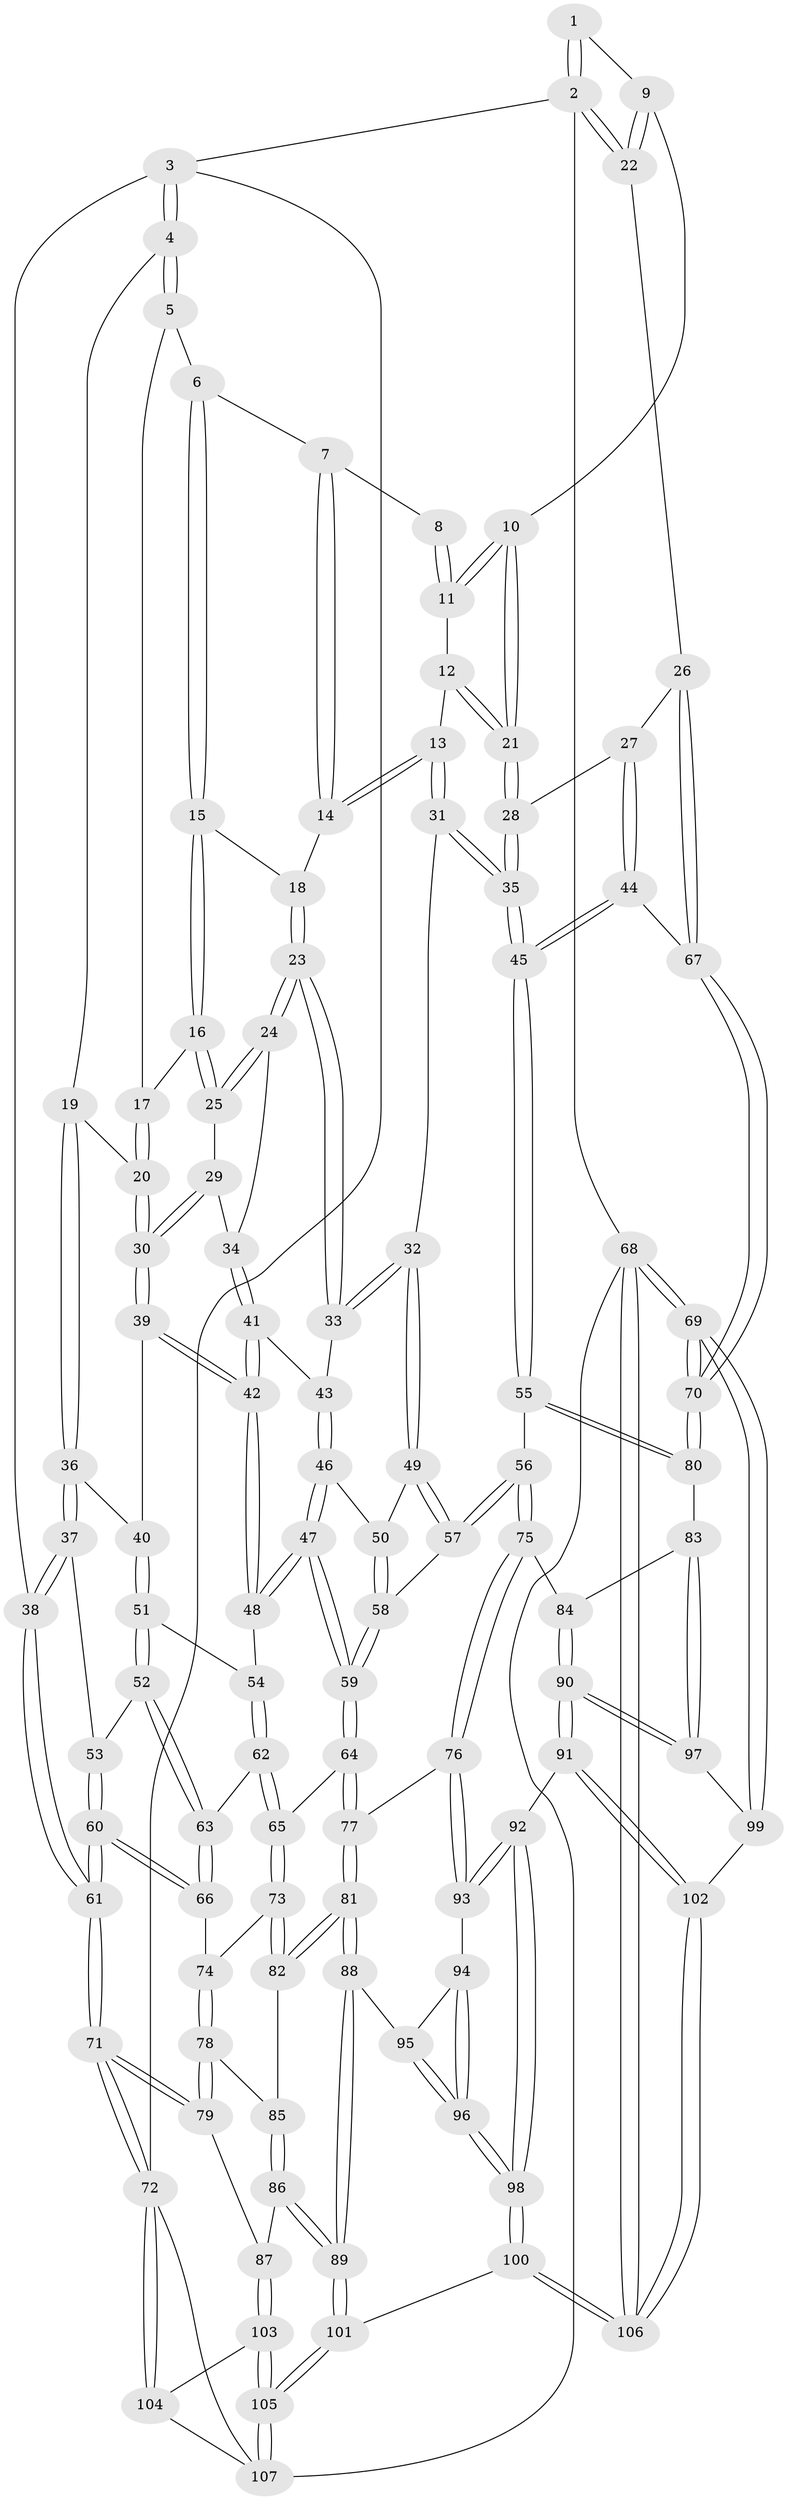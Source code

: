 // Generated by graph-tools (version 1.1) at 2025/38/03/09/25 02:38:54]
// undirected, 107 vertices, 264 edges
graph export_dot {
graph [start="1"]
  node [color=gray90,style=filled];
  1 [pos="+1+0"];
  2 [pos="+1+0"];
  3 [pos="+0+0"];
  4 [pos="+0+0"];
  5 [pos="+0.3827835153970831+0"];
  6 [pos="+0.567638121242981+0"];
  7 [pos="+0.677244321462226+0"];
  8 [pos="+0.8116156765729774+0"];
  9 [pos="+0.9315433457772114+0.10124955752606137"];
  10 [pos="+0.9094102902882322+0.1170720805298156"];
  11 [pos="+0.8296218025319111+0"];
  12 [pos="+0.8031586471597539+0.08996017872543632"];
  13 [pos="+0.7192307248244906+0.13694942584039055"];
  14 [pos="+0.6967379006687828+0.11164856584064758"];
  15 [pos="+0.5128630141098472+0.03279302568160422"];
  16 [pos="+0.4734422861783282+0.08701098385456113"];
  17 [pos="+0.3394206283825261+0.026087951373120758"];
  18 [pos="+0.6133492244385602+0.12185631110164603"];
  19 [pos="+0.16431059860687097+0.0819583094612681"];
  20 [pos="+0.25981062562080054+0.12410957531341578"];
  21 [pos="+0.8877216496301061+0.16034789142886155"];
  22 [pos="+1+0.1172538151376938"];
  23 [pos="+0.5775508586482442+0.2114369265328225"];
  24 [pos="+0.5516086473322637+0.20087850935520027"];
  25 [pos="+0.4685525235410345+0.10061203401828461"];
  26 [pos="+1+0.17147422824365027"];
  27 [pos="+0.9305759703092352+0.22358344446489317"];
  28 [pos="+0.886902558014497+0.19972430785653164"];
  29 [pos="+0.43858166982299385+0.12870277332448693"];
  30 [pos="+0.31341736096052863+0.1877772669828271"];
  31 [pos="+0.7396126129724553+0.24610139482683874"];
  32 [pos="+0.6193273967581596+0.2681129965958813"];
  33 [pos="+0.6049552838899226+0.25343317838822915"];
  34 [pos="+0.47550512446811033+0.2389197065851683"];
  35 [pos="+0.76123009599295+0.25993490683878273"];
  36 [pos="+0.09779824855231917+0.23975210018647883"];
  37 [pos="+0.04855370738824832+0.2662807020466575"];
  38 [pos="+0+0.27648851713455275"];
  39 [pos="+0.3148186543548648+0.22518252076532091"];
  40 [pos="+0.1782569612706148+0.2862785234546911"];
  41 [pos="+0.4590121723604868+0.27545929084200294"];
  42 [pos="+0.32282940917198616+0.24154183820117428"];
  43 [pos="+0.46057031480691746+0.2778081426136199"];
  44 [pos="+0.9455088960248849+0.40324381652097185"];
  45 [pos="+0.8141400814665961+0.4739483995259873"];
  46 [pos="+0.4846470235526389+0.35499350682437353"];
  47 [pos="+0.42026944096352387+0.42914834548127556"];
  48 [pos="+0.32247961429056377+0.3684598244279688"];
  49 [pos="+0.604642645046349+0.3008222982089034"];
  50 [pos="+0.52784293552741+0.3523051523772839"];
  51 [pos="+0.18493417416308428+0.36616927569495933"];
  52 [pos="+0.14815402596326305+0.4021026268289639"];
  53 [pos="+0.110233850472374+0.38390031880010883"];
  54 [pos="+0.3095313269240349+0.37578321926408875"];
  55 [pos="+0.8013526644223424+0.5000553797283231"];
  56 [pos="+0.7387387308023362+0.526873440669523"];
  57 [pos="+0.6749694430923558+0.4887125632936101"];
  58 [pos="+0.6054998021621742+0.47406750615516485"];
  59 [pos="+0.43854469906534715+0.5025666506908112"];
  60 [pos="+0+0.47358134100754495"];
  61 [pos="+0+0.4791580407671979"];
  62 [pos="+0.24897738060076044+0.4868714730940387"];
  63 [pos="+0.1588255898345266+0.5012357214730012"];
  64 [pos="+0.4317780158437971+0.5230046805662394"];
  65 [pos="+0.35345858043420597+0.5768701574575802"];
  66 [pos="+0.1536967788281261+0.5082609560423433"];
  67 [pos="+1+0.39200852492826865"];
  68 [pos="+1+1"];
  69 [pos="+1+1"];
  70 [pos="+1+0.73674187203225"];
  71 [pos="+0+0.7057592986627591"];
  72 [pos="+0+1"];
  73 [pos="+0.330209687441865+0.6273230689312259"];
  74 [pos="+0.15385145066862438+0.5560613907515222"];
  75 [pos="+0.6700957217938082+0.6517813650914269"];
  76 [pos="+0.6420740242257887+0.6757922732565481"];
  77 [pos="+0.5322385536746296+0.6418812912079926"];
  78 [pos="+0.12242778038008123+0.6390278173060809"];
  79 [pos="+0+0.7336765026208903"];
  80 [pos="+0.9928604469862575+0.6862663287815828"];
  81 [pos="+0.37838253731632243+0.7521948364937431"];
  82 [pos="+0.32423548715653744+0.6728756342854051"];
  83 [pos="+0.9186558111205428+0.7421464482956496"];
  84 [pos="+0.7934725167408602+0.7457631287271372"];
  85 [pos="+0.25107489881056616+0.6910839001980351"];
  86 [pos="+0.1554479943067827+0.8521981346511569"];
  87 [pos="+0.14118902744990663+0.8563820777212875"];
  88 [pos="+0.38173354659796044+0.7720117154129076"];
  89 [pos="+0.3479377332761426+0.8664338525636097"];
  90 [pos="+0.7747574247531199+0.8711795214375215"];
  91 [pos="+0.7592822956183578+0.8863330413599249"];
  92 [pos="+0.6746653466903693+0.8802389327863768"];
  93 [pos="+0.6323050732423786+0.7218593861582071"];
  94 [pos="+0.5693038553805063+0.758340682798602"];
  95 [pos="+0.46771484776503763+0.7856286918444556"];
  96 [pos="+0.5230508749386042+0.8681874980617482"];
  97 [pos="+0.873520353194334+0.8318076895309165"];
  98 [pos="+0.5494842761279914+1"];
  99 [pos="+0.8901944673215151+0.8591711494355773"];
  100 [pos="+0.4816774140994442+1"];
  101 [pos="+0.47203513627172544+1"];
  102 [pos="+0.897203014591379+1"];
  103 [pos="+0.13812092454247113+0.8818128105249607"];
  104 [pos="+0.055907236099845346+0.9509570133416456"];
  105 [pos="+0.2412851638031648+1"];
  106 [pos="+1+1"];
  107 [pos="+0.1085182432289628+1"];
  1 -- 2;
  1 -- 2;
  1 -- 9;
  2 -- 3;
  2 -- 22;
  2 -- 22;
  2 -- 68;
  3 -- 4;
  3 -- 4;
  3 -- 38;
  3 -- 72;
  4 -- 5;
  4 -- 5;
  4 -- 19;
  5 -- 6;
  5 -- 17;
  6 -- 7;
  6 -- 15;
  6 -- 15;
  7 -- 8;
  7 -- 14;
  7 -- 14;
  8 -- 11;
  8 -- 11;
  9 -- 10;
  9 -- 22;
  9 -- 22;
  10 -- 11;
  10 -- 11;
  10 -- 21;
  10 -- 21;
  11 -- 12;
  12 -- 13;
  12 -- 21;
  12 -- 21;
  13 -- 14;
  13 -- 14;
  13 -- 31;
  13 -- 31;
  14 -- 18;
  15 -- 16;
  15 -- 16;
  15 -- 18;
  16 -- 17;
  16 -- 25;
  16 -- 25;
  17 -- 20;
  17 -- 20;
  18 -- 23;
  18 -- 23;
  19 -- 20;
  19 -- 36;
  19 -- 36;
  20 -- 30;
  20 -- 30;
  21 -- 28;
  21 -- 28;
  22 -- 26;
  23 -- 24;
  23 -- 24;
  23 -- 33;
  23 -- 33;
  24 -- 25;
  24 -- 25;
  24 -- 34;
  25 -- 29;
  26 -- 27;
  26 -- 67;
  26 -- 67;
  27 -- 28;
  27 -- 44;
  27 -- 44;
  28 -- 35;
  28 -- 35;
  29 -- 30;
  29 -- 30;
  29 -- 34;
  30 -- 39;
  30 -- 39;
  31 -- 32;
  31 -- 35;
  31 -- 35;
  32 -- 33;
  32 -- 33;
  32 -- 49;
  32 -- 49;
  33 -- 43;
  34 -- 41;
  34 -- 41;
  35 -- 45;
  35 -- 45;
  36 -- 37;
  36 -- 37;
  36 -- 40;
  37 -- 38;
  37 -- 38;
  37 -- 53;
  38 -- 61;
  38 -- 61;
  39 -- 40;
  39 -- 42;
  39 -- 42;
  40 -- 51;
  40 -- 51;
  41 -- 42;
  41 -- 42;
  41 -- 43;
  42 -- 48;
  42 -- 48;
  43 -- 46;
  43 -- 46;
  44 -- 45;
  44 -- 45;
  44 -- 67;
  45 -- 55;
  45 -- 55;
  46 -- 47;
  46 -- 47;
  46 -- 50;
  47 -- 48;
  47 -- 48;
  47 -- 59;
  47 -- 59;
  48 -- 54;
  49 -- 50;
  49 -- 57;
  49 -- 57;
  50 -- 58;
  50 -- 58;
  51 -- 52;
  51 -- 52;
  51 -- 54;
  52 -- 53;
  52 -- 63;
  52 -- 63;
  53 -- 60;
  53 -- 60;
  54 -- 62;
  54 -- 62;
  55 -- 56;
  55 -- 80;
  55 -- 80;
  56 -- 57;
  56 -- 57;
  56 -- 75;
  56 -- 75;
  57 -- 58;
  58 -- 59;
  58 -- 59;
  59 -- 64;
  59 -- 64;
  60 -- 61;
  60 -- 61;
  60 -- 66;
  60 -- 66;
  61 -- 71;
  61 -- 71;
  62 -- 63;
  62 -- 65;
  62 -- 65;
  63 -- 66;
  63 -- 66;
  64 -- 65;
  64 -- 77;
  64 -- 77;
  65 -- 73;
  65 -- 73;
  66 -- 74;
  67 -- 70;
  67 -- 70;
  68 -- 69;
  68 -- 69;
  68 -- 106;
  68 -- 106;
  68 -- 107;
  69 -- 70;
  69 -- 70;
  69 -- 99;
  69 -- 99;
  70 -- 80;
  70 -- 80;
  71 -- 72;
  71 -- 72;
  71 -- 79;
  71 -- 79;
  72 -- 104;
  72 -- 104;
  72 -- 107;
  73 -- 74;
  73 -- 82;
  73 -- 82;
  74 -- 78;
  74 -- 78;
  75 -- 76;
  75 -- 76;
  75 -- 84;
  76 -- 77;
  76 -- 93;
  76 -- 93;
  77 -- 81;
  77 -- 81;
  78 -- 79;
  78 -- 79;
  78 -- 85;
  79 -- 87;
  80 -- 83;
  81 -- 82;
  81 -- 82;
  81 -- 88;
  81 -- 88;
  82 -- 85;
  83 -- 84;
  83 -- 97;
  83 -- 97;
  84 -- 90;
  84 -- 90;
  85 -- 86;
  85 -- 86;
  86 -- 87;
  86 -- 89;
  86 -- 89;
  87 -- 103;
  87 -- 103;
  88 -- 89;
  88 -- 89;
  88 -- 95;
  89 -- 101;
  89 -- 101;
  90 -- 91;
  90 -- 91;
  90 -- 97;
  90 -- 97;
  91 -- 92;
  91 -- 102;
  91 -- 102;
  92 -- 93;
  92 -- 93;
  92 -- 98;
  92 -- 98;
  93 -- 94;
  94 -- 95;
  94 -- 96;
  94 -- 96;
  95 -- 96;
  95 -- 96;
  96 -- 98;
  96 -- 98;
  97 -- 99;
  98 -- 100;
  98 -- 100;
  99 -- 102;
  100 -- 101;
  100 -- 106;
  100 -- 106;
  101 -- 105;
  101 -- 105;
  102 -- 106;
  102 -- 106;
  103 -- 104;
  103 -- 105;
  103 -- 105;
  104 -- 107;
  105 -- 107;
  105 -- 107;
}
